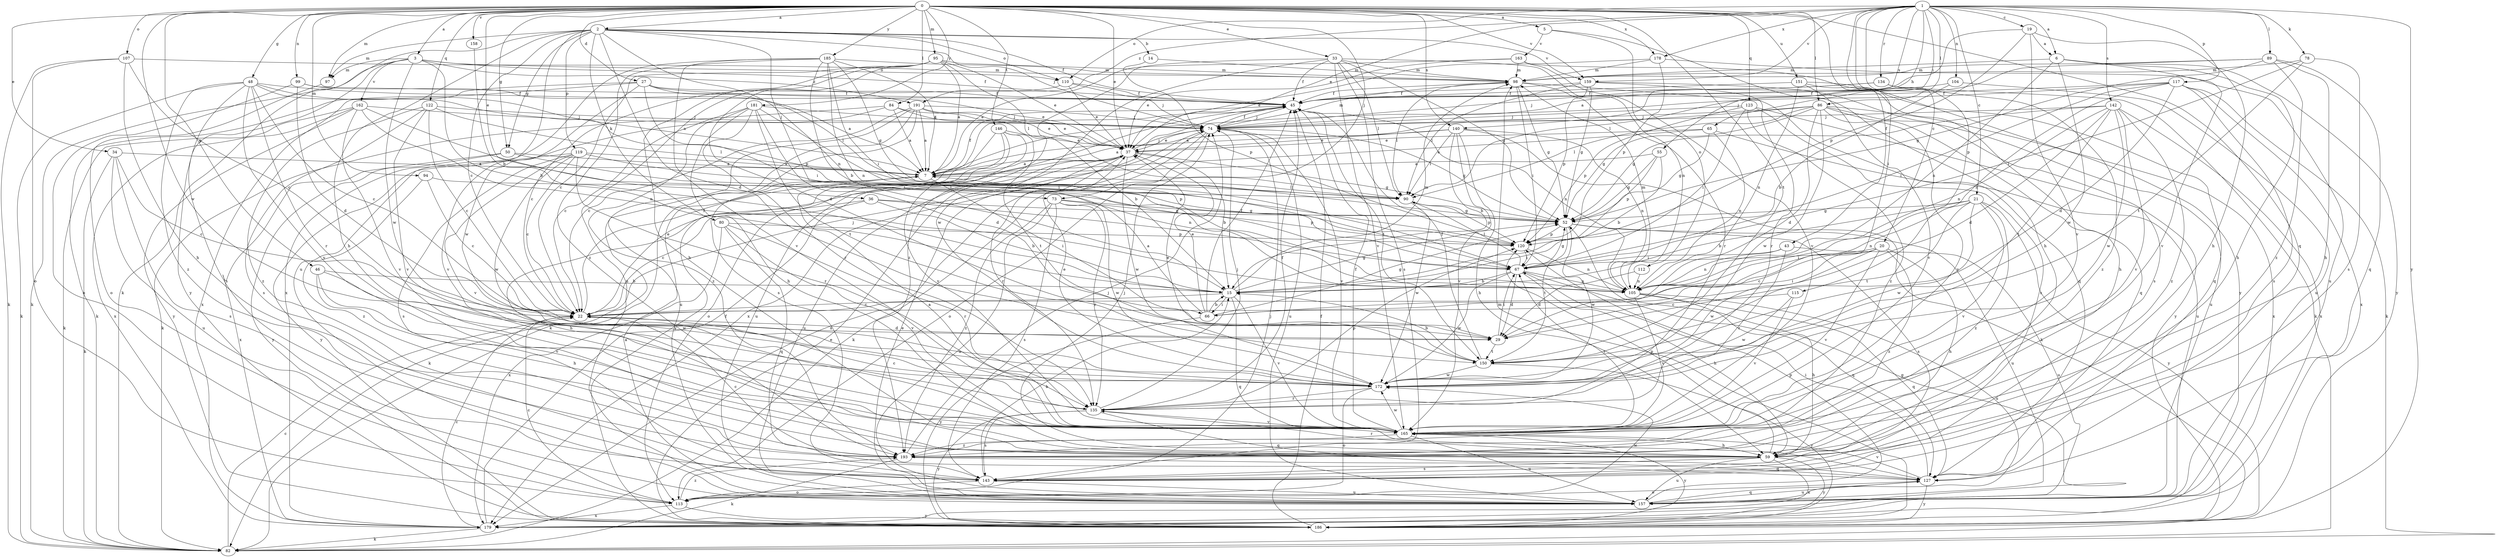 strict digraph  {
0;
1;
2;
3;
5;
6;
7;
14;
15;
19;
20;
21;
22;
27;
29;
33;
34;
36;
37;
43;
45;
46;
48;
50;
52;
55;
59;
65;
66;
67;
73;
74;
78;
80;
82;
84;
86;
89;
90;
94;
95;
97;
98;
99;
104;
105;
107;
110;
112;
113;
115;
117;
119;
120;
122;
123;
127;
134;
135;
140;
142;
143;
146;
150;
151;
157;
158;
159;
162;
163;
165;
172;
178;
179;
181;
185;
186;
191;
193;
0 -> 2  [label=a];
0 -> 3  [label=a];
0 -> 5  [label=a];
0 -> 27  [label=d];
0 -> 33  [label=e];
0 -> 34  [label=e];
0 -> 36  [label=e];
0 -> 37  [label=e];
0 -> 43  [label=f];
0 -> 46  [label=g];
0 -> 48  [label=g];
0 -> 50  [label=g];
0 -> 73  [label=j];
0 -> 84  [label=l];
0 -> 86  [label=l];
0 -> 94  [label=m];
0 -> 95  [label=m];
0 -> 97  [label=m];
0 -> 99  [label=n];
0 -> 107  [label=o];
0 -> 122  [label=q];
0 -> 123  [label=q];
0 -> 127  [label=q];
0 -> 140  [label=s];
0 -> 146  [label=t];
0 -> 150  [label=t];
0 -> 151  [label=u];
0 -> 158  [label=v];
0 -> 159  [label=v];
0 -> 172  [label=w];
0 -> 178  [label=x];
0 -> 181  [label=y];
0 -> 185  [label=y];
1 -> 6  [label=a];
1 -> 19  [label=c];
1 -> 20  [label=c];
1 -> 21  [label=c];
1 -> 37  [label=e];
1 -> 55  [label=h];
1 -> 65  [label=i];
1 -> 66  [label=i];
1 -> 78  [label=k];
1 -> 86  [label=l];
1 -> 89  [label=l];
1 -> 104  [label=n];
1 -> 110  [label=o];
1 -> 115  [label=p];
1 -> 117  [label=p];
1 -> 134  [label=r];
1 -> 140  [label=s];
1 -> 142  [label=s];
1 -> 159  [label=v];
1 -> 178  [label=x];
1 -> 186  [label=y];
1 -> 191  [label=z];
2 -> 14  [label=b];
2 -> 22  [label=c];
2 -> 29  [label=d];
2 -> 45  [label=f];
2 -> 50  [label=g];
2 -> 59  [label=h];
2 -> 73  [label=j];
2 -> 74  [label=j];
2 -> 80  [label=k];
2 -> 82  [label=k];
2 -> 97  [label=m];
2 -> 105  [label=n];
2 -> 110  [label=o];
2 -> 119  [label=p];
2 -> 157  [label=u];
2 -> 159  [label=v];
3 -> 15  [label=b];
3 -> 45  [label=f];
3 -> 82  [label=k];
3 -> 97  [label=m];
3 -> 110  [label=o];
3 -> 162  [label=v];
3 -> 172  [label=w];
3 -> 186  [label=y];
3 -> 191  [label=z];
5 -> 59  [label=h];
5 -> 112  [label=o];
5 -> 163  [label=v];
6 -> 59  [label=h];
6 -> 98  [label=m];
6 -> 105  [label=n];
6 -> 165  [label=v];
6 -> 172  [label=w];
6 -> 186  [label=y];
7 -> 45  [label=f];
7 -> 66  [label=i];
7 -> 82  [label=k];
7 -> 90  [label=l];
14 -> 98  [label=m];
14 -> 120  [label=p];
15 -> 22  [label=c];
15 -> 52  [label=g];
15 -> 66  [label=i];
15 -> 98  [label=m];
15 -> 127  [label=q];
15 -> 165  [label=v];
19 -> 6  [label=a];
19 -> 7  [label=a];
19 -> 59  [label=h];
19 -> 120  [label=p];
19 -> 165  [label=v];
20 -> 22  [label=c];
20 -> 59  [label=h];
20 -> 66  [label=i];
20 -> 67  [label=i];
20 -> 165  [label=v];
20 -> 172  [label=w];
20 -> 193  [label=z];
21 -> 15  [label=b];
21 -> 52  [label=g];
21 -> 105  [label=n];
21 -> 150  [label=t];
21 -> 165  [label=v];
21 -> 172  [label=w];
21 -> 186  [label=y];
21 -> 193  [label=z];
22 -> 29  [label=d];
22 -> 37  [label=e];
22 -> 45  [label=f];
22 -> 74  [label=j];
27 -> 37  [label=e];
27 -> 45  [label=f];
27 -> 67  [label=i];
27 -> 82  [label=k];
27 -> 90  [label=l];
27 -> 172  [label=w];
27 -> 179  [label=x];
29 -> 67  [label=i];
29 -> 150  [label=t];
33 -> 45  [label=f];
33 -> 52  [label=g];
33 -> 90  [label=l];
33 -> 98  [label=m];
33 -> 105  [label=n];
33 -> 143  [label=s];
33 -> 165  [label=v];
33 -> 172  [label=w];
33 -> 193  [label=z];
34 -> 7  [label=a];
34 -> 22  [label=c];
34 -> 82  [label=k];
34 -> 143  [label=s];
34 -> 157  [label=u];
36 -> 15  [label=b];
36 -> 22  [label=c];
36 -> 52  [label=g];
36 -> 59  [label=h];
36 -> 67  [label=i];
37 -> 7  [label=a];
37 -> 15  [label=b];
37 -> 52  [label=g];
37 -> 74  [label=j];
37 -> 135  [label=r];
37 -> 157  [label=u];
37 -> 172  [label=w];
43 -> 67  [label=i];
43 -> 105  [label=n];
43 -> 135  [label=r];
43 -> 157  [label=u];
45 -> 74  [label=j];
45 -> 105  [label=n];
45 -> 150  [label=t];
45 -> 179  [label=x];
46 -> 15  [label=b];
46 -> 59  [label=h];
46 -> 165  [label=v];
46 -> 172  [label=w];
48 -> 7  [label=a];
48 -> 22  [label=c];
48 -> 45  [label=f];
48 -> 82  [label=k];
48 -> 120  [label=p];
48 -> 135  [label=r];
48 -> 143  [label=s];
48 -> 165  [label=v];
48 -> 193  [label=z];
50 -> 7  [label=a];
50 -> 105  [label=n];
50 -> 179  [label=x];
50 -> 186  [label=y];
52 -> 120  [label=p];
52 -> 143  [label=s];
52 -> 150  [label=t];
52 -> 157  [label=u];
52 -> 172  [label=w];
55 -> 7  [label=a];
55 -> 15  [label=b];
55 -> 52  [label=g];
55 -> 120  [label=p];
59 -> 74  [label=j];
59 -> 120  [label=p];
59 -> 135  [label=r];
59 -> 143  [label=s];
59 -> 157  [label=u];
59 -> 179  [label=x];
59 -> 186  [label=y];
65 -> 7  [label=a];
65 -> 37  [label=e];
65 -> 52  [label=g];
65 -> 105  [label=n];
65 -> 157  [label=u];
66 -> 7  [label=a];
66 -> 15  [label=b];
66 -> 37  [label=e];
66 -> 45  [label=f];
66 -> 52  [label=g];
66 -> 186  [label=y];
67 -> 15  [label=b];
67 -> 29  [label=d];
67 -> 52  [label=g];
67 -> 59  [label=h];
67 -> 90  [label=l];
67 -> 105  [label=n];
67 -> 127  [label=q];
67 -> 172  [label=w];
73 -> 52  [label=g];
73 -> 120  [label=p];
73 -> 135  [label=r];
73 -> 143  [label=s];
73 -> 157  [label=u];
73 -> 172  [label=w];
73 -> 193  [label=z];
74 -> 37  [label=e];
74 -> 45  [label=f];
74 -> 52  [label=g];
74 -> 82  [label=k];
74 -> 98  [label=m];
74 -> 113  [label=o];
74 -> 157  [label=u];
74 -> 165  [label=v];
74 -> 179  [label=x];
78 -> 67  [label=i];
78 -> 98  [label=m];
78 -> 143  [label=s];
78 -> 150  [label=t];
80 -> 120  [label=p];
80 -> 127  [label=q];
80 -> 135  [label=r];
80 -> 165  [label=v];
80 -> 179  [label=x];
82 -> 22  [label=c];
84 -> 7  [label=a];
84 -> 37  [label=e];
84 -> 74  [label=j];
84 -> 82  [label=k];
84 -> 165  [label=v];
86 -> 7  [label=a];
86 -> 29  [label=d];
86 -> 52  [label=g];
86 -> 74  [label=j];
86 -> 90  [label=l];
86 -> 127  [label=q];
86 -> 157  [label=u];
86 -> 165  [label=v];
86 -> 172  [label=w];
86 -> 179  [label=x];
89 -> 52  [label=g];
89 -> 59  [label=h];
89 -> 90  [label=l];
89 -> 98  [label=m];
89 -> 127  [label=q];
89 -> 193  [label=z];
90 -> 52  [label=g];
90 -> 120  [label=p];
90 -> 172  [label=w];
94 -> 22  [label=c];
94 -> 90  [label=l];
94 -> 193  [label=z];
95 -> 7  [label=a];
95 -> 22  [label=c];
95 -> 29  [label=d];
95 -> 37  [label=e];
95 -> 59  [label=h];
95 -> 90  [label=l];
95 -> 98  [label=m];
95 -> 157  [label=u];
97 -> 113  [label=o];
98 -> 45  [label=f];
98 -> 52  [label=g];
98 -> 67  [label=i];
98 -> 90  [label=l];
98 -> 127  [label=q];
98 -> 135  [label=r];
99 -> 7  [label=a];
99 -> 29  [label=d];
99 -> 45  [label=f];
99 -> 113  [label=o];
104 -> 15  [label=b];
104 -> 45  [label=f];
104 -> 157  [label=u];
105 -> 59  [label=h];
105 -> 98  [label=m];
105 -> 127  [label=q];
105 -> 157  [label=u];
105 -> 165  [label=v];
107 -> 22  [label=c];
107 -> 59  [label=h];
107 -> 82  [label=k];
107 -> 98  [label=m];
107 -> 113  [label=o];
110 -> 22  [label=c];
110 -> 37  [label=e];
110 -> 45  [label=f];
110 -> 74  [label=j];
112 -> 29  [label=d];
112 -> 105  [label=n];
113 -> 22  [label=c];
113 -> 74  [label=j];
113 -> 172  [label=w];
113 -> 179  [label=x];
113 -> 186  [label=y];
113 -> 193  [label=z];
115 -> 22  [label=c];
115 -> 165  [label=v];
115 -> 172  [label=w];
117 -> 29  [label=d];
117 -> 45  [label=f];
117 -> 67  [label=i];
117 -> 74  [label=j];
117 -> 82  [label=k];
117 -> 105  [label=n];
117 -> 143  [label=s];
117 -> 179  [label=x];
119 -> 7  [label=a];
119 -> 22  [label=c];
119 -> 120  [label=p];
119 -> 135  [label=r];
119 -> 143  [label=s];
119 -> 165  [label=v];
119 -> 172  [label=w];
119 -> 186  [label=y];
120 -> 67  [label=i];
120 -> 105  [label=n];
122 -> 22  [label=c];
122 -> 74  [label=j];
122 -> 90  [label=l];
122 -> 143  [label=s];
122 -> 165  [label=v];
122 -> 193  [label=z];
123 -> 67  [label=i];
123 -> 74  [label=j];
123 -> 120  [label=p];
123 -> 143  [label=s];
123 -> 186  [label=y];
123 -> 193  [label=z];
127 -> 67  [label=i];
127 -> 113  [label=o];
127 -> 157  [label=u];
127 -> 165  [label=v];
127 -> 186  [label=y];
134 -> 45  [label=f];
134 -> 74  [label=j];
134 -> 82  [label=k];
134 -> 193  [label=z];
135 -> 22  [label=c];
135 -> 45  [label=f];
135 -> 74  [label=j];
135 -> 120  [label=p];
135 -> 127  [label=q];
135 -> 143  [label=s];
135 -> 165  [label=v];
135 -> 186  [label=y];
140 -> 7  [label=a];
140 -> 15  [label=b];
140 -> 37  [label=e];
140 -> 59  [label=h];
140 -> 82  [label=k];
140 -> 90  [label=l];
140 -> 105  [label=n];
140 -> 165  [label=v];
142 -> 29  [label=d];
142 -> 52  [label=g];
142 -> 74  [label=j];
142 -> 105  [label=n];
142 -> 150  [label=t];
142 -> 165  [label=v];
142 -> 172  [label=w];
142 -> 179  [label=x];
142 -> 193  [label=z];
143 -> 15  [label=b];
143 -> 113  [label=o];
143 -> 157  [label=u];
146 -> 37  [label=e];
146 -> 113  [label=o];
146 -> 150  [label=t];
146 -> 157  [label=u];
146 -> 165  [label=v];
146 -> 186  [label=y];
150 -> 15  [label=b];
150 -> 37  [label=e];
150 -> 45  [label=f];
150 -> 172  [label=w];
150 -> 186  [label=y];
151 -> 45  [label=f];
151 -> 59  [label=h];
151 -> 105  [label=n];
151 -> 127  [label=q];
151 -> 165  [label=v];
157 -> 7  [label=a];
157 -> 37  [label=e];
157 -> 120  [label=p];
157 -> 127  [label=q];
158 -> 15  [label=b];
159 -> 45  [label=f];
159 -> 52  [label=g];
159 -> 90  [label=l];
159 -> 120  [label=p];
159 -> 135  [label=r];
159 -> 143  [label=s];
162 -> 67  [label=i];
162 -> 74  [label=j];
162 -> 82  [label=k];
162 -> 105  [label=n];
162 -> 165  [label=v];
162 -> 179  [label=x];
162 -> 186  [label=y];
163 -> 7  [label=a];
163 -> 37  [label=e];
163 -> 98  [label=m];
163 -> 165  [label=v];
163 -> 186  [label=y];
165 -> 7  [label=a];
165 -> 45  [label=f];
165 -> 59  [label=h];
165 -> 67  [label=i];
165 -> 157  [label=u];
165 -> 172  [label=w];
165 -> 186  [label=y];
165 -> 193  [label=z];
172 -> 37  [label=e];
172 -> 113  [label=o];
172 -> 135  [label=r];
178 -> 37  [label=e];
178 -> 98  [label=m];
178 -> 120  [label=p];
178 -> 157  [label=u];
179 -> 22  [label=c];
179 -> 45  [label=f];
179 -> 52  [label=g];
179 -> 82  [label=k];
181 -> 22  [label=c];
181 -> 29  [label=d];
181 -> 59  [label=h];
181 -> 67  [label=i];
181 -> 74  [label=j];
181 -> 135  [label=r];
181 -> 150  [label=t];
181 -> 193  [label=z];
185 -> 7  [label=a];
185 -> 15  [label=b];
185 -> 52  [label=g];
185 -> 67  [label=i];
185 -> 98  [label=m];
185 -> 105  [label=n];
185 -> 165  [label=v];
185 -> 179  [label=x];
185 -> 193  [label=z];
186 -> 37  [label=e];
186 -> 45  [label=f];
186 -> 98  [label=m];
191 -> 7  [label=a];
191 -> 15  [label=b];
191 -> 22  [label=c];
191 -> 37  [label=e];
191 -> 74  [label=j];
191 -> 82  [label=k];
191 -> 143  [label=s];
191 -> 157  [label=u];
193 -> 22  [label=c];
193 -> 74  [label=j];
193 -> 82  [label=k];
193 -> 127  [label=q];
}
